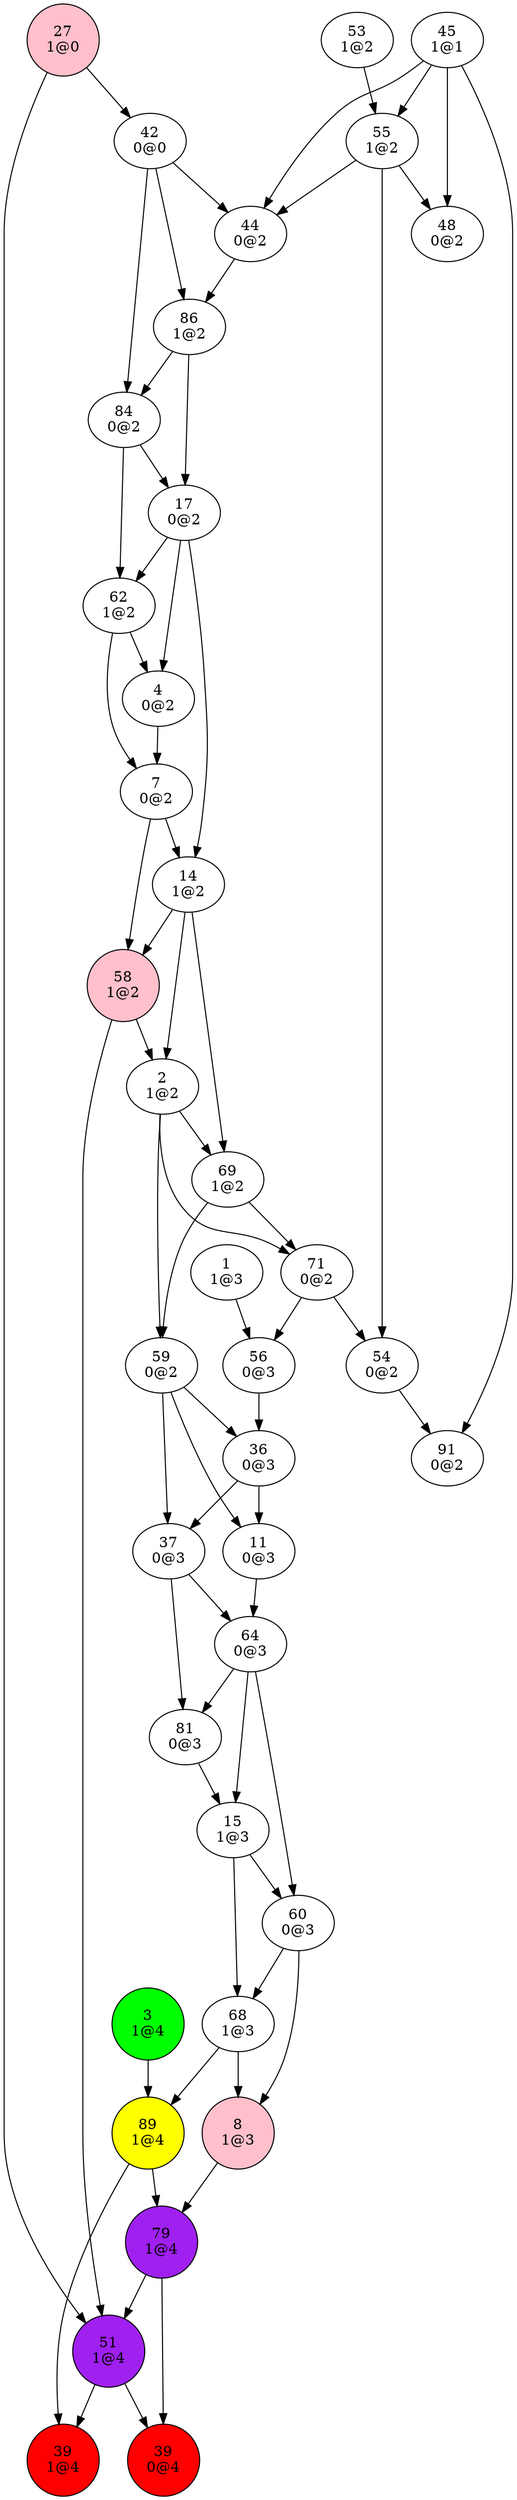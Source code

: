 digraph {
"1
1@3"->"56
0@3";
"2
1@2"->"59
0@2";
"2
1@2"->"69
1@2";
"2
1@2"->"71
0@2";
"3
1@4"->"89
1@4";
"4
0@2"->"7
0@2";
"7
0@2"->"14
1@2";
"7
0@2"->"58
1@2";
"8
1@3"->"79
1@4";
"11
0@3"->"64
0@3";
"14
1@2"->"2
1@2";
"14
1@2"->"58
1@2";
"14
1@2"->"69
1@2";
"15
1@3"->"60
0@3";
"15
1@3"->"68
1@3";
"17
0@2"->"4
0@2";
"17
0@2"->"14
1@2";
"17
0@2"->"62
1@2";
"27
1@0"->"42
0@0";
"27
1@0"->"51
1@4";
"36
0@3"->"11
0@3";
"36
0@3"->"37
0@3";
"37
0@3"->"64
0@3";
"37
0@3"->"81
0@3";
"39
0@4";
"39
1@4";
"42
0@0"->"44
0@2";
"42
0@0"->"84
0@2";
"42
0@0"->"86
1@2";
"44
0@2"->"86
1@2";
"45
1@1"->"44
0@2";
"45
1@1"->"48
0@2";
"45
1@1"->"55
1@2";
"45
1@1"->"91
0@2";
"48
0@2";
"51
1@4"->"39
0@4";
"51
1@4"->"39
1@4";
"53
1@2"->"55
1@2";
"54
0@2"->"91
0@2";
"55
1@2"->"44
0@2";
"55
1@2"->"48
0@2";
"55
1@2"->"54
0@2";
"56
0@3"->"36
0@3";
"58
1@2"->"2
1@2";
"58
1@2"->"51
1@4";
"59
0@2"->"11
0@3";
"59
0@2"->"36
0@3";
"59
0@2"->"37
0@3";
"60
0@3"->"8
1@3";
"60
0@3"->"68
1@3";
"62
1@2"->"4
0@2";
"62
1@2"->"7
0@2";
"64
0@3"->"15
1@3";
"64
0@3"->"60
0@3";
"64
0@3"->"81
0@3";
"68
1@3"->"8
1@3";
"68
1@3"->"89
1@4";
"69
1@2"->"59
0@2";
"69
1@2"->"71
0@2";
"71
0@2"->"54
0@2";
"71
0@2"->"56
0@3";
"79
1@4"->"39
0@4";
"79
1@4"->"51
1@4";
"81
0@3"->"15
1@3";
"84
0@2"->"17
0@2";
"84
0@2"->"62
1@2";
"86
1@2"->"17
0@2";
"86
1@2"->"84
0@2";
"89
1@4"->"39
1@4";
"89
1@4"->"79
1@4";
"91
0@2";
"3
1@4"[shape=circle, style=filled, fillcolor=green];
"8
1@3"[shape=circle, style=filled, fillcolor=pink];
"27
1@0"[shape=circle, style=filled, fillcolor=pink];
"39
0@4"[shape=circle, style=filled, fillcolor=red];
"39
1@4"[shape=circle, style=filled, fillcolor=red];
"51
1@4"[shape=circle, style=filled, fillcolor=purple];
"58
1@2"[shape=circle, style=filled, fillcolor=pink];
"79
1@4"[shape=circle, style=filled, fillcolor=purple];
"89
1@4"[shape=circle, style=filled, fillcolor=yellow];
}